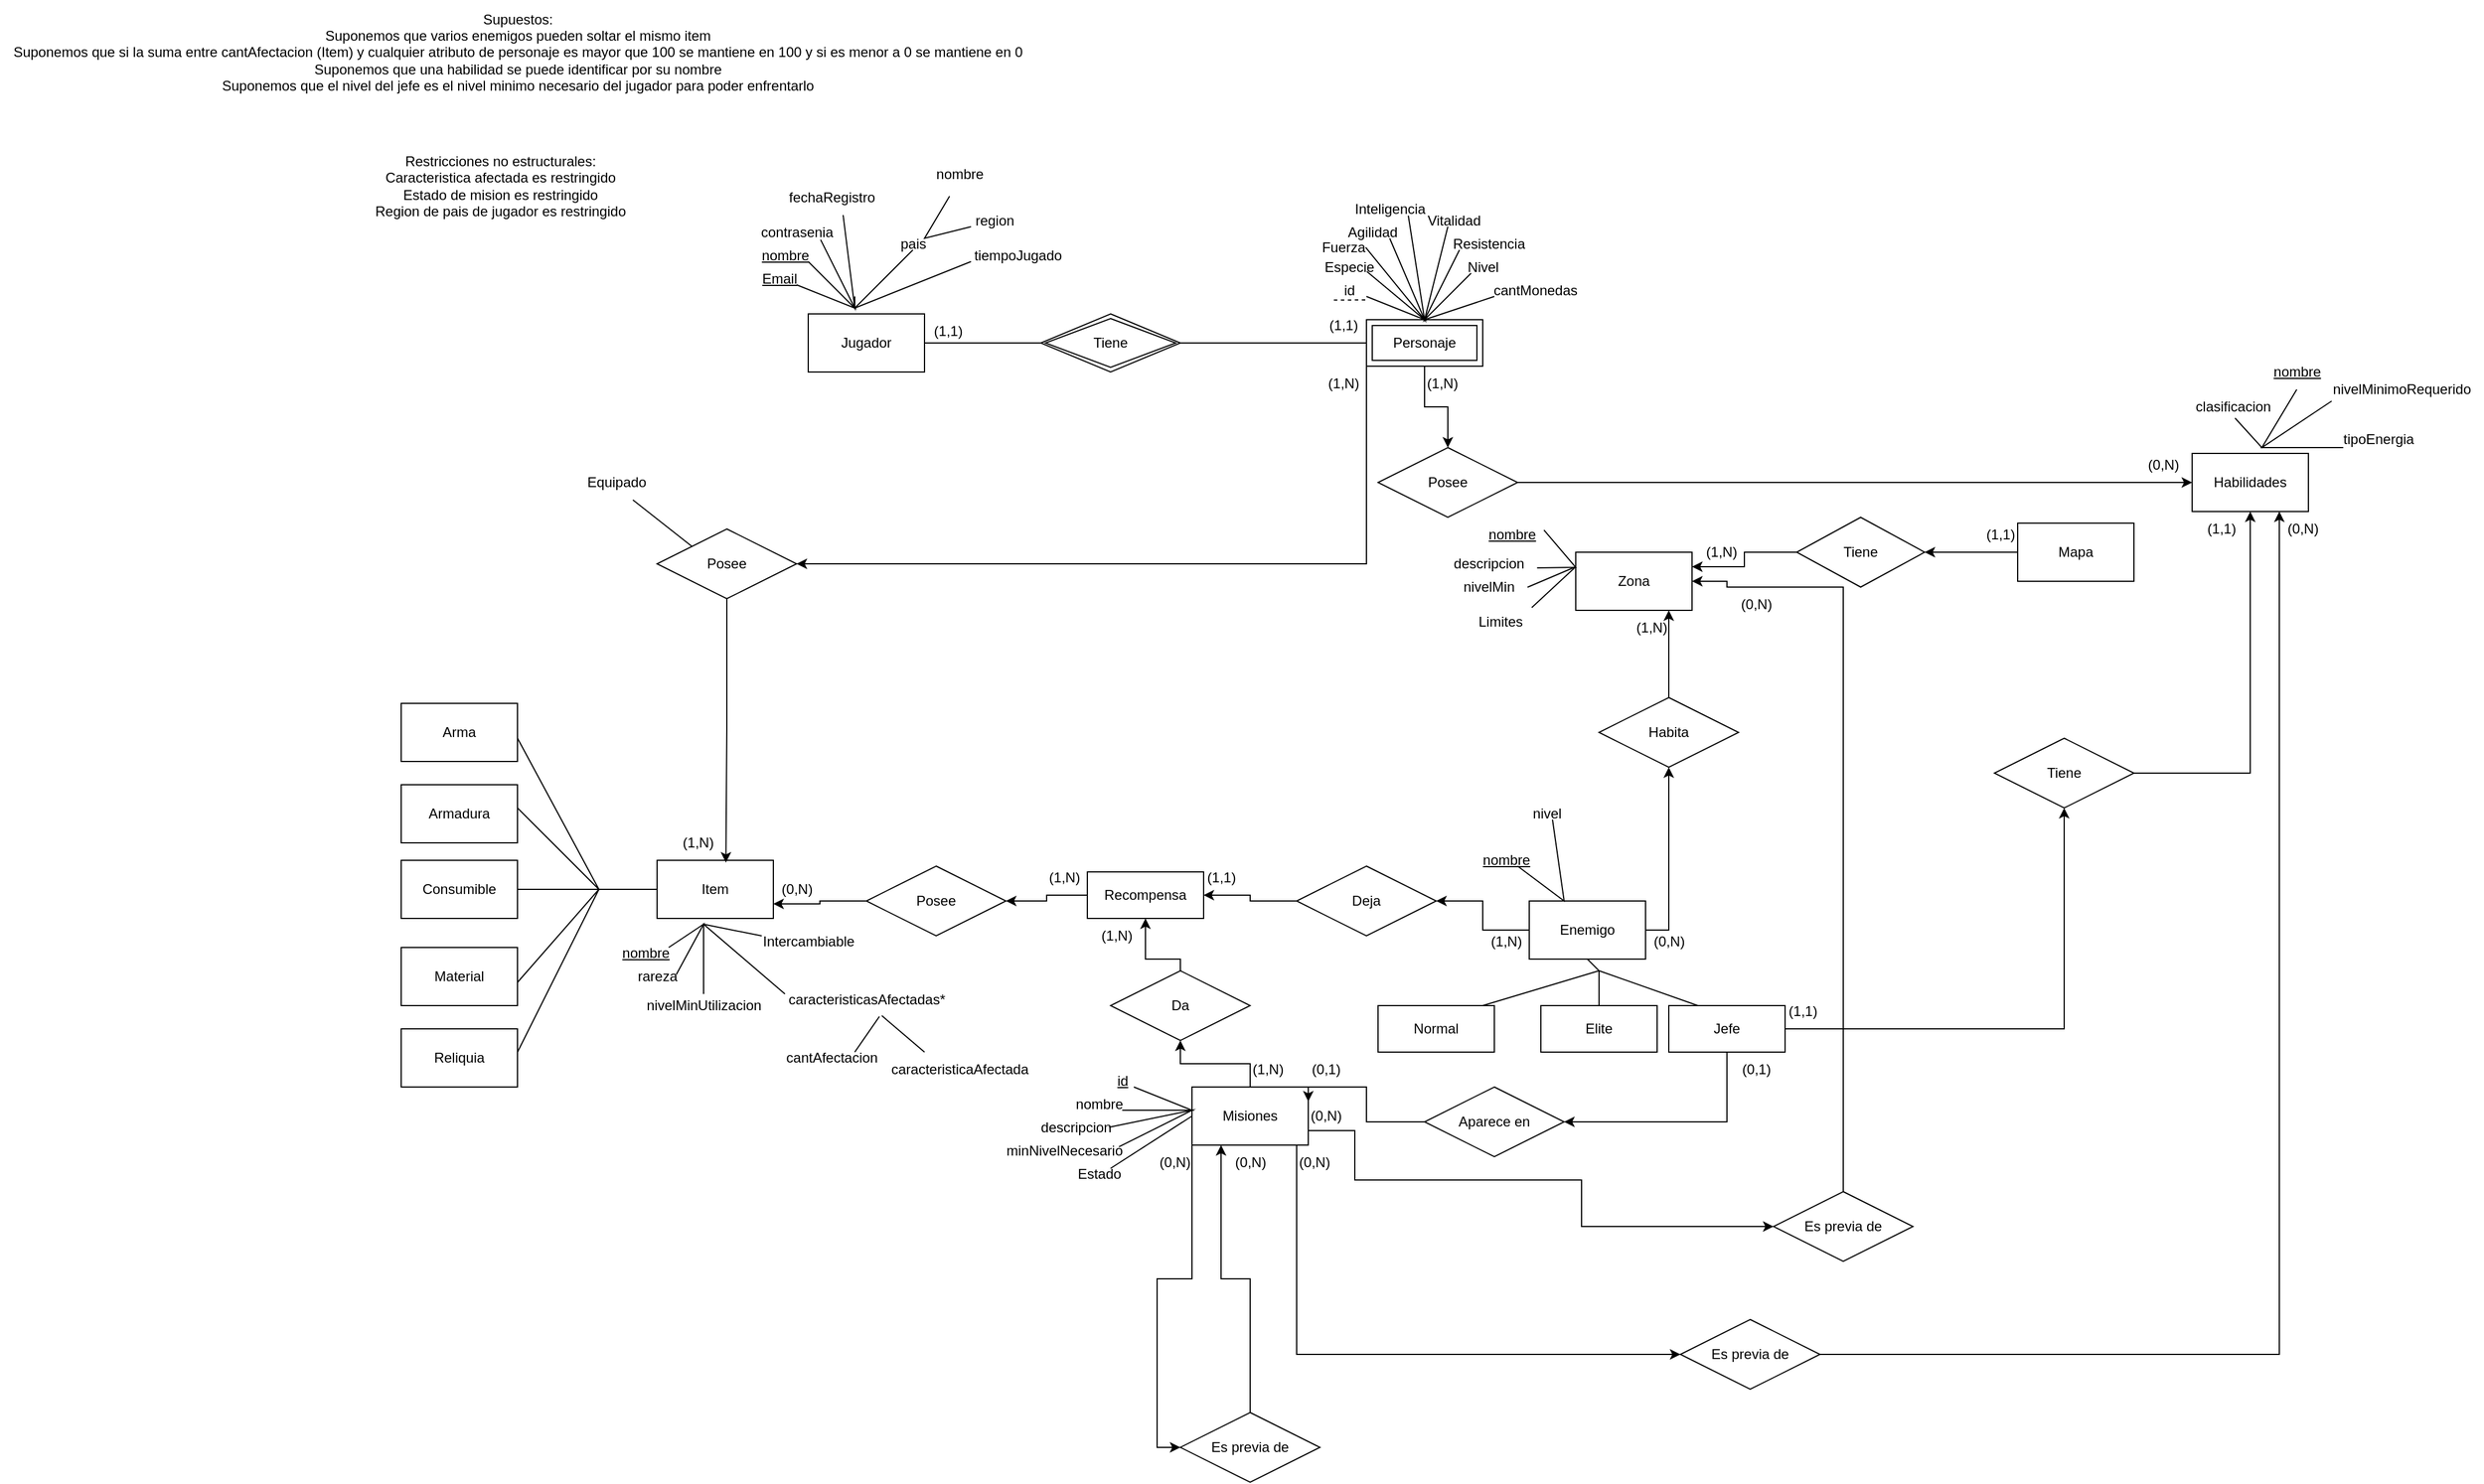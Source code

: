 <mxfile version="27.0.9">
  <diagram id="R2lEEEUBdFMjLlhIrx00" name="Page-1">
    <mxGraphModel dx="2008" dy="624" grid="1" gridSize="10" guides="1" tooltips="1" connect="1" arrows="1" fold="1" page="1" pageScale="1" pageWidth="850" pageHeight="1100" math="0" shadow="0" extFonts="Permanent Marker^https://fonts.googleapis.com/css?family=Permanent+Marker">
      <root>
        <mxCell id="0" />
        <mxCell id="1" parent="0" />
        <mxCell id="2ooHYgxjtdZlGW3W_7cF-103" value="Jugador" style="rounded=0;whiteSpace=wrap;html=1;" parent="1" vertex="1">
          <mxGeometry x="270" y="325" width="100" height="50" as="geometry" />
        </mxCell>
        <mxCell id="2ooHYgxjtdZlGW3W_7cF-105" value="Zona" style="rounded=0;whiteSpace=wrap;html=1;" parent="1" vertex="1">
          <mxGeometry x="930" y="530" width="100" height="50" as="geometry" />
        </mxCell>
        <mxCell id="Na4PMdNHJwnoTkb0wOcg-20" style="edgeStyle=orthogonalEdgeStyle;rounded=0;orthogonalLoop=1;jettySize=auto;html=1;entryX=1;entryY=0.5;entryDx=0;entryDy=0;" edge="1" parent="1" source="2ooHYgxjtdZlGW3W_7cF-106" target="IfcpjWmF7qxeFF25ZgkF-11">
          <mxGeometry relative="1" as="geometry" />
        </mxCell>
        <mxCell id="2ooHYgxjtdZlGW3W_7cF-106" value="Mapa" style="rounded=0;whiteSpace=wrap;html=1;" parent="1" vertex="1">
          <mxGeometry x="1310" y="505" width="100" height="50" as="geometry" />
        </mxCell>
        <mxCell id="2ooHYgxjtdZlGW3W_7cF-107" value="Item" style="rounded=0;whiteSpace=wrap;html=1;" parent="1" vertex="1">
          <mxGeometry x="140" y="795" width="100" height="50" as="geometry" />
        </mxCell>
        <mxCell id="Na4PMdNHJwnoTkb0wOcg-9" style="edgeStyle=orthogonalEdgeStyle;rounded=0;orthogonalLoop=1;jettySize=auto;html=1;exitX=0.5;exitY=1;exitDx=0;exitDy=0;entryX=0.5;entryY=0;entryDx=0;entryDy=0;" edge="1" parent="1" source="2ooHYgxjtdZlGW3W_7cF-110" target="2ooHYgxjtdZlGW3W_7cF-157">
          <mxGeometry relative="1" as="geometry" />
        </mxCell>
        <mxCell id="Na4PMdNHJwnoTkb0wOcg-51" style="edgeStyle=orthogonalEdgeStyle;rounded=0;orthogonalLoop=1;jettySize=auto;html=1;exitX=0;exitY=1;exitDx=0;exitDy=0;entryX=1;entryY=0.5;entryDx=0;entryDy=0;" edge="1" parent="1" source="2ooHYgxjtdZlGW3W_7cF-110" target="2ooHYgxjtdZlGW3W_7cF-162">
          <mxGeometry relative="1" as="geometry" />
        </mxCell>
        <mxCell id="2ooHYgxjtdZlGW3W_7cF-110" value="Personaje" style="shape=ext;margin=3;double=1;whiteSpace=wrap;html=1;align=center;" parent="1" vertex="1">
          <mxGeometry x="750" y="330" width="100" height="40" as="geometry" />
        </mxCell>
        <mxCell id="2ooHYgxjtdZlGW3W_7cF-111" value="Tiene" style="shape=rhombus;double=1;perimeter=rhombusPerimeter;whiteSpace=wrap;html=1;align=center;" parent="1" vertex="1">
          <mxGeometry x="470" y="325" width="120" height="50" as="geometry" />
        </mxCell>
        <mxCell id="2ooHYgxjtdZlGW3W_7cF-121" value="Habilidades" style="rounded=0;whiteSpace=wrap;html=1;" parent="1" vertex="1">
          <mxGeometry x="1460" y="445" width="100" height="50" as="geometry" />
        </mxCell>
        <mxCell id="2ooHYgxjtdZlGW3W_7cF-124" value="Restricciones no estructurales:&lt;br&gt;&lt;div&gt;Caracteristica afectada es restringido&lt;br&gt;&lt;div&gt;Estado de mision es restringido&lt;/div&gt;&lt;/div&gt;&lt;div&gt;Region de pais de jugador es restringido&lt;/div&gt;" style="text;html=1;align=center;verticalAlign=middle;resizable=0;points=[];autosize=1;strokeColor=none;fillColor=none;" parent="1" vertex="1">
          <mxGeometry x="-115" y="180" width="240" height="70" as="geometry" />
        </mxCell>
        <mxCell id="Na4PMdNHJwnoTkb0wOcg-22" style="edgeStyle=orthogonalEdgeStyle;rounded=0;orthogonalLoop=1;jettySize=auto;html=1;exitX=1;exitY=0.5;exitDx=0;exitDy=0;entryX=0.5;entryY=1;entryDx=0;entryDy=0;" edge="1" parent="1" source="2ooHYgxjtdZlGW3W_7cF-125" target="2ooHYgxjtdZlGW3W_7cF-146">
          <mxGeometry relative="1" as="geometry" />
        </mxCell>
        <mxCell id="Na4PMdNHJwnoTkb0wOcg-25" style="edgeStyle=orthogonalEdgeStyle;rounded=0;orthogonalLoop=1;jettySize=auto;html=1;exitX=0;exitY=0.5;exitDx=0;exitDy=0;entryX=1;entryY=0.5;entryDx=0;entryDy=0;" edge="1" parent="1" source="2ooHYgxjtdZlGW3W_7cF-125" target="2ooHYgxjtdZlGW3W_7cF-142">
          <mxGeometry relative="1" as="geometry" />
        </mxCell>
        <mxCell id="2ooHYgxjtdZlGW3W_7cF-125" value="Enemigo" style="rounded=0;whiteSpace=wrap;html=1;" parent="1" vertex="1">
          <mxGeometry x="890" y="830" width="100" height="50" as="geometry" />
        </mxCell>
        <mxCell id="2ooHYgxjtdZlGW3W_7cF-127" value="Supuestos:&lt;br&gt;Suponemos que varios enemigos pueden soltar el mismo item&lt;div&gt;Suponemos que si la suma entre cantAfectacion (Item) y cualquier atributo de personaje es mayor que 100 se mantiene en 100 y si es menor a 0 se mantiene en 0&lt;/div&gt;&lt;div&gt;Suponemos que una habilidad se puede identificar por su nombre&lt;/div&gt;&lt;div&gt;Suponemos que el nivel del jefe es el nivel minimo necesario del jugador para poder enfrentarlo&lt;/div&gt;" style="text;html=1;align=center;verticalAlign=middle;resizable=0;points=[];autosize=1;strokeColor=none;fillColor=none;" parent="1" vertex="1">
          <mxGeometry x="-425" y="55" width="890" height="90" as="geometry" />
        </mxCell>
        <mxCell id="2ooHYgxjtdZlGW3W_7cF-128" style="edgeStyle=orthogonalEdgeStyle;rounded=0;orthogonalLoop=1;jettySize=auto;html=1;exitX=0.5;exitY=1;exitDx=0;exitDy=0;" parent="1" source="2ooHYgxjtdZlGW3W_7cF-105" target="2ooHYgxjtdZlGW3W_7cF-105" edge="1">
          <mxGeometry relative="1" as="geometry" />
        </mxCell>
        <mxCell id="2ooHYgxjtdZlGW3W_7cF-131" value="" style="endArrow=none;html=1;rounded=0;exitX=0.5;exitY=1;exitDx=0;exitDy=0;" parent="1" source="2ooHYgxjtdZlGW3W_7cF-125" edge="1">
          <mxGeometry relative="1" as="geometry">
            <mxPoint x="880" y="870" as="sourcePoint" />
            <mxPoint x="950" y="890" as="targetPoint" />
          </mxGeometry>
        </mxCell>
        <mxCell id="2ooHYgxjtdZlGW3W_7cF-132" value="" style="endArrow=none;html=1;rounded=0;" parent="1" edge="1">
          <mxGeometry relative="1" as="geometry">
            <mxPoint x="950" y="890" as="sourcePoint" />
            <mxPoint x="850" y="920" as="targetPoint" />
          </mxGeometry>
        </mxCell>
        <mxCell id="2ooHYgxjtdZlGW3W_7cF-133" value="" style="endArrow=none;html=1;rounded=0;" parent="1" edge="1">
          <mxGeometry relative="1" as="geometry">
            <mxPoint x="950" y="890" as="sourcePoint" />
            <mxPoint x="950" y="920" as="targetPoint" />
          </mxGeometry>
        </mxCell>
        <mxCell id="2ooHYgxjtdZlGW3W_7cF-134" value="" style="endArrow=none;html=1;rounded=0;entryX=0.25;entryY=0;entryDx=0;entryDy=0;" parent="1" target="2ooHYgxjtdZlGW3W_7cF-137" edge="1">
          <mxGeometry relative="1" as="geometry">
            <mxPoint x="950" y="890" as="sourcePoint" />
            <mxPoint x="1030" y="920" as="targetPoint" />
          </mxGeometry>
        </mxCell>
        <mxCell id="2ooHYgxjtdZlGW3W_7cF-135" value="Normal" style="whiteSpace=wrap;html=1;align=center;" parent="1" vertex="1">
          <mxGeometry x="760" y="920" width="100" height="40" as="geometry" />
        </mxCell>
        <mxCell id="2ooHYgxjtdZlGW3W_7cF-136" value="Elite" style="whiteSpace=wrap;html=1;align=center;" parent="1" vertex="1">
          <mxGeometry x="900" y="920" width="100" height="40" as="geometry" />
        </mxCell>
        <mxCell id="Na4PMdNHJwnoTkb0wOcg-14" style="edgeStyle=orthogonalEdgeStyle;rounded=0;orthogonalLoop=1;jettySize=auto;html=1;exitX=1;exitY=0.5;exitDx=0;exitDy=0;entryX=0.5;entryY=1;entryDx=0;entryDy=0;" edge="1" parent="1" source="2ooHYgxjtdZlGW3W_7cF-137" target="2ooHYgxjtdZlGW3W_7cF-158">
          <mxGeometry relative="1" as="geometry" />
        </mxCell>
        <mxCell id="Na4PMdNHJwnoTkb0wOcg-24" style="edgeStyle=orthogonalEdgeStyle;rounded=0;orthogonalLoop=1;jettySize=auto;html=1;exitX=0.5;exitY=1;exitDx=0;exitDy=0;entryX=1;entryY=0.5;entryDx=0;entryDy=0;" edge="1" parent="1" source="2ooHYgxjtdZlGW3W_7cF-137" target="2ooHYgxjtdZlGW3W_7cF-144">
          <mxGeometry relative="1" as="geometry" />
        </mxCell>
        <mxCell id="2ooHYgxjtdZlGW3W_7cF-137" value="Jefe" style="whiteSpace=wrap;html=1;align=center;" parent="1" vertex="1">
          <mxGeometry x="1010" y="920" width="100" height="40" as="geometry" />
        </mxCell>
        <mxCell id="Na4PMdNHJwnoTkb0wOcg-15" style="edgeStyle=orthogonalEdgeStyle;rounded=0;orthogonalLoop=1;jettySize=auto;html=1;exitX=0;exitY=1;exitDx=0;exitDy=0;entryX=0;entryY=0.5;entryDx=0;entryDy=0;" edge="1" parent="1" source="2ooHYgxjtdZlGW3W_7cF-138" target="gqpNheRDxJeJe2JomvPm-1">
          <mxGeometry relative="1" as="geometry" />
        </mxCell>
        <mxCell id="Na4PMdNHJwnoTkb0wOcg-18" style="edgeStyle=orthogonalEdgeStyle;rounded=0;orthogonalLoop=1;jettySize=auto;html=1;exitX=1;exitY=0.75;exitDx=0;exitDy=0;entryX=0;entryY=0.5;entryDx=0;entryDy=0;" edge="1" parent="1" source="2ooHYgxjtdZlGW3W_7cF-138" target="IfcpjWmF7qxeFF25ZgkF-8">
          <mxGeometry relative="1" as="geometry">
            <Array as="points">
              <mxPoint x="740" y="1028" />
              <mxPoint x="740" y="1070" />
              <mxPoint x="935" y="1070" />
              <mxPoint x="935" y="1110" />
            </Array>
          </mxGeometry>
        </mxCell>
        <mxCell id="Na4PMdNHJwnoTkb0wOcg-26" style="edgeStyle=orthogonalEdgeStyle;rounded=0;orthogonalLoop=1;jettySize=auto;html=1;exitX=0.5;exitY=0;exitDx=0;exitDy=0;entryX=0.5;entryY=1;entryDx=0;entryDy=0;" edge="1" parent="1" source="2ooHYgxjtdZlGW3W_7cF-138" target="2ooHYgxjtdZlGW3W_7cF-154">
          <mxGeometry relative="1" as="geometry" />
        </mxCell>
        <mxCell id="Na4PMdNHJwnoTkb0wOcg-37" style="edgeStyle=orthogonalEdgeStyle;rounded=0;orthogonalLoop=1;jettySize=auto;html=1;exitX=0.75;exitY=1;exitDx=0;exitDy=0;entryX=0;entryY=0.5;entryDx=0;entryDy=0;" edge="1" parent="1" source="2ooHYgxjtdZlGW3W_7cF-138" target="Na4PMdNHJwnoTkb0wOcg-36">
          <mxGeometry relative="1" as="geometry">
            <Array as="points">
              <mxPoint x="690" y="1040" />
              <mxPoint x="690" y="1220" />
            </Array>
          </mxGeometry>
        </mxCell>
        <mxCell id="2ooHYgxjtdZlGW3W_7cF-138" value="Misiones" style="rounded=0;whiteSpace=wrap;html=1;" parent="1" vertex="1">
          <mxGeometry x="600" y="990" width="100" height="50" as="geometry" />
        </mxCell>
        <mxCell id="Na4PMdNHJwnoTkb0wOcg-28" style="edgeStyle=orthogonalEdgeStyle;rounded=0;orthogonalLoop=1;jettySize=auto;html=1;exitX=0;exitY=0.5;exitDx=0;exitDy=0;entryX=1;entryY=0.5;entryDx=0;entryDy=0;" edge="1" parent="1" source="2ooHYgxjtdZlGW3W_7cF-142" target="2ooHYgxjtdZlGW3W_7cF-148">
          <mxGeometry relative="1" as="geometry" />
        </mxCell>
        <mxCell id="2ooHYgxjtdZlGW3W_7cF-142" value="Deja" style="shape=rhombus;perimeter=rhombusPerimeter;whiteSpace=wrap;html=1;align=center;" parent="1" vertex="1">
          <mxGeometry x="690" y="800" width="120" height="60" as="geometry" />
        </mxCell>
        <mxCell id="Na4PMdNHJwnoTkb0wOcg-17" style="edgeStyle=orthogonalEdgeStyle;rounded=0;orthogonalLoop=1;jettySize=auto;html=1;entryX=1;entryY=0.25;entryDx=0;entryDy=0;" edge="1" parent="1" source="2ooHYgxjtdZlGW3W_7cF-144" target="2ooHYgxjtdZlGW3W_7cF-138">
          <mxGeometry relative="1" as="geometry">
            <Array as="points">
              <mxPoint x="750" y="1020" />
              <mxPoint x="750" y="990" />
              <mxPoint x="700" y="990" />
            </Array>
          </mxGeometry>
        </mxCell>
        <mxCell id="2ooHYgxjtdZlGW3W_7cF-144" value="Aparece en" style="shape=rhombus;perimeter=rhombusPerimeter;whiteSpace=wrap;html=1;align=center;" parent="1" vertex="1">
          <mxGeometry x="800" y="990" width="120" height="60" as="geometry" />
        </mxCell>
        <mxCell id="Na4PMdNHJwnoTkb0wOcg-23" style="edgeStyle=orthogonalEdgeStyle;rounded=0;orthogonalLoop=1;jettySize=auto;html=1;exitX=0.5;exitY=0;exitDx=0;exitDy=0;" edge="1" parent="1" source="2ooHYgxjtdZlGW3W_7cF-146">
          <mxGeometry relative="1" as="geometry">
            <mxPoint x="1010" y="580" as="targetPoint" />
          </mxGeometry>
        </mxCell>
        <mxCell id="2ooHYgxjtdZlGW3W_7cF-146" value="Habita" style="shape=rhombus;perimeter=rhombusPerimeter;whiteSpace=wrap;html=1;align=center;" parent="1" vertex="1">
          <mxGeometry x="950" y="655" width="120" height="60" as="geometry" />
        </mxCell>
        <mxCell id="Na4PMdNHJwnoTkb0wOcg-29" style="edgeStyle=orthogonalEdgeStyle;rounded=0;orthogonalLoop=1;jettySize=auto;html=1;exitX=0;exitY=0.5;exitDx=0;exitDy=0;entryX=1;entryY=0.5;entryDx=0;entryDy=0;" edge="1" parent="1" source="2ooHYgxjtdZlGW3W_7cF-148" target="2ooHYgxjtdZlGW3W_7cF-152">
          <mxGeometry relative="1" as="geometry" />
        </mxCell>
        <mxCell id="2ooHYgxjtdZlGW3W_7cF-148" value="Recompensa" style="whiteSpace=wrap;html=1;align=center;" parent="1" vertex="1">
          <mxGeometry x="510" y="805" width="100" height="40" as="geometry" />
        </mxCell>
        <mxCell id="Na4PMdNHJwnoTkb0wOcg-30" style="edgeStyle=orthogonalEdgeStyle;rounded=0;orthogonalLoop=1;jettySize=auto;html=1;exitX=0;exitY=0.5;exitDx=0;exitDy=0;entryX=1;entryY=0.75;entryDx=0;entryDy=0;" edge="1" parent="1" source="2ooHYgxjtdZlGW3W_7cF-152" target="2ooHYgxjtdZlGW3W_7cF-107">
          <mxGeometry relative="1" as="geometry" />
        </mxCell>
        <mxCell id="2ooHYgxjtdZlGW3W_7cF-152" value="Posee" style="shape=rhombus;perimeter=rhombusPerimeter;whiteSpace=wrap;html=1;align=center;" parent="1" vertex="1">
          <mxGeometry x="320" y="800" width="120" height="60" as="geometry" />
        </mxCell>
        <mxCell id="Na4PMdNHJwnoTkb0wOcg-27" style="edgeStyle=orthogonalEdgeStyle;rounded=0;orthogonalLoop=1;jettySize=auto;html=1;exitX=0.5;exitY=0;exitDx=0;exitDy=0;entryX=0.5;entryY=1;entryDx=0;entryDy=0;" edge="1" parent="1" source="2ooHYgxjtdZlGW3W_7cF-154" target="2ooHYgxjtdZlGW3W_7cF-148">
          <mxGeometry relative="1" as="geometry">
            <Array as="points">
              <mxPoint x="590" y="880" />
              <mxPoint x="560" y="880" />
            </Array>
          </mxGeometry>
        </mxCell>
        <mxCell id="2ooHYgxjtdZlGW3W_7cF-154" value="Da" style="shape=rhombus;perimeter=rhombusPerimeter;whiteSpace=wrap;html=1;align=center;" parent="1" vertex="1">
          <mxGeometry x="530" y="890" width="120" height="60" as="geometry" />
        </mxCell>
        <mxCell id="Na4PMdNHJwnoTkb0wOcg-11" style="edgeStyle=orthogonalEdgeStyle;rounded=0;orthogonalLoop=1;jettySize=auto;html=1;exitX=1;exitY=0.5;exitDx=0;exitDy=0;entryX=0;entryY=0.5;entryDx=0;entryDy=0;" edge="1" parent="1" source="2ooHYgxjtdZlGW3W_7cF-157" target="2ooHYgxjtdZlGW3W_7cF-121">
          <mxGeometry relative="1" as="geometry" />
        </mxCell>
        <mxCell id="2ooHYgxjtdZlGW3W_7cF-157" value="Posee" style="shape=rhombus;perimeter=rhombusPerimeter;whiteSpace=wrap;html=1;align=center;" parent="1" vertex="1">
          <mxGeometry x="760" y="440" width="120" height="60" as="geometry" />
        </mxCell>
        <mxCell id="Na4PMdNHJwnoTkb0wOcg-13" style="edgeStyle=orthogonalEdgeStyle;rounded=0;orthogonalLoop=1;jettySize=auto;html=1;exitX=1;exitY=0.5;exitDx=0;exitDy=0;entryX=0.5;entryY=1;entryDx=0;entryDy=0;" edge="1" parent="1" source="2ooHYgxjtdZlGW3W_7cF-158" target="2ooHYgxjtdZlGW3W_7cF-121">
          <mxGeometry relative="1" as="geometry" />
        </mxCell>
        <mxCell id="2ooHYgxjtdZlGW3W_7cF-158" value="Tiene" style="shape=rhombus;perimeter=rhombusPerimeter;whiteSpace=wrap;html=1;align=center;" parent="1" vertex="1">
          <mxGeometry x="1290" y="690" width="120" height="60" as="geometry" />
        </mxCell>
        <mxCell id="2ooHYgxjtdZlGW3W_7cF-162" value="Posee" style="shape=rhombus;perimeter=rhombusPerimeter;whiteSpace=wrap;html=1;align=center;" parent="1" vertex="1">
          <mxGeometry x="140" y="510" width="120" height="60" as="geometry" />
        </mxCell>
        <mxCell id="2ooHYgxjtdZlGW3W_7cF-165" value="" style="endArrow=none;html=1;rounded=0;entryX=0;entryY=0.5;entryDx=0;entryDy=0;" parent="1" target="2ooHYgxjtdZlGW3W_7cF-107" edge="1">
          <mxGeometry relative="1" as="geometry">
            <mxPoint x="20" y="820" as="sourcePoint" />
            <mxPoint x="230" y="830" as="targetPoint" />
          </mxGeometry>
        </mxCell>
        <mxCell id="2ooHYgxjtdZlGW3W_7cF-166" value="" style="endArrow=none;html=1;rounded=0;" parent="1" edge="1">
          <mxGeometry relative="1" as="geometry">
            <mxPoint x="20" y="900" as="sourcePoint" />
            <mxPoint x="90" y="820" as="targetPoint" />
          </mxGeometry>
        </mxCell>
        <mxCell id="2ooHYgxjtdZlGW3W_7cF-167" value="" style="endArrow=none;html=1;rounded=0;" parent="1" edge="1">
          <mxGeometry relative="1" as="geometry">
            <mxPoint x="20" y="750" as="sourcePoint" />
            <mxPoint x="90" y="820" as="targetPoint" />
          </mxGeometry>
        </mxCell>
        <mxCell id="2ooHYgxjtdZlGW3W_7cF-168" value="" style="endArrow=none;html=1;rounded=0;" parent="1" edge="1">
          <mxGeometry relative="1" as="geometry">
            <mxPoint x="20" y="960" as="sourcePoint" />
            <mxPoint x="90" y="820" as="targetPoint" />
          </mxGeometry>
        </mxCell>
        <mxCell id="2ooHYgxjtdZlGW3W_7cF-169" value="" style="endArrow=none;html=1;rounded=0;" parent="1" edge="1">
          <mxGeometry relative="1" as="geometry">
            <mxPoint x="20" y="690" as="sourcePoint" />
            <mxPoint x="90" y="820" as="targetPoint" />
          </mxGeometry>
        </mxCell>
        <mxCell id="2ooHYgxjtdZlGW3W_7cF-170" value="Arma" style="rounded=0;whiteSpace=wrap;html=1;" parent="1" vertex="1">
          <mxGeometry x="-80" y="660" width="100" height="50" as="geometry" />
        </mxCell>
        <mxCell id="2ooHYgxjtdZlGW3W_7cF-171" value="Armadura" style="rounded=0;whiteSpace=wrap;html=1;" parent="1" vertex="1">
          <mxGeometry x="-80" y="730" width="100" height="50" as="geometry" />
        </mxCell>
        <mxCell id="2ooHYgxjtdZlGW3W_7cF-172" value="Consumible" style="rounded=0;whiteSpace=wrap;html=1;" parent="1" vertex="1">
          <mxGeometry x="-80" y="795" width="100" height="50" as="geometry" />
        </mxCell>
        <mxCell id="2ooHYgxjtdZlGW3W_7cF-173" value="Material" style="rounded=0;whiteSpace=wrap;html=1;" parent="1" vertex="1">
          <mxGeometry x="-80" y="870" width="100" height="50" as="geometry" />
        </mxCell>
        <mxCell id="2ooHYgxjtdZlGW3W_7cF-174" value="Reliquia" style="rounded=0;whiteSpace=wrap;html=1;" parent="1" vertex="1">
          <mxGeometry x="-80" y="940" width="100" height="50" as="geometry" />
        </mxCell>
        <mxCell id="t3aydmMXnxbB5Xs3FQ0S-1" value="" style="endArrow=none;html=1;rounded=0;entryX=1;entryY=0;entryDx=0;entryDy=0;entryPerimeter=0;" parent="1" target="t3aydmMXnxbB5Xs3FQ0S-2" edge="1">
          <mxGeometry width="50" height="50" relative="1" as="geometry">
            <mxPoint x="260" y="300" as="sourcePoint" />
            <mxPoint x="320" y="260" as="targetPoint" />
            <Array as="points">
              <mxPoint x="310" y="320" />
            </Array>
          </mxGeometry>
        </mxCell>
        <mxCell id="t3aydmMXnxbB5Xs3FQ0S-2" value="&lt;u&gt;Email&lt;/u&gt;" style="text;html=1;align=center;verticalAlign=middle;resizable=0;points=[];autosize=1;strokeColor=none;fillColor=none;" parent="1" vertex="1">
          <mxGeometry x="220" y="280" width="50" height="30" as="geometry" />
        </mxCell>
        <mxCell id="t3aydmMXnxbB5Xs3FQ0S-3" value="&lt;u&gt;nombre&lt;/u&gt;" style="text;html=1;align=center;verticalAlign=middle;resizable=0;points=[];autosize=1;strokeColor=none;fillColor=none;" parent="1" vertex="1">
          <mxGeometry x="220" y="260" width="60" height="30" as="geometry" />
        </mxCell>
        <mxCell id="t3aydmMXnxbB5Xs3FQ0S-4" value="contrasenia" style="text;html=1;align=center;verticalAlign=middle;resizable=0;points=[];autosize=1;strokeColor=none;fillColor=none;" parent="1" vertex="1">
          <mxGeometry x="215" y="240" width="90" height="30" as="geometry" />
        </mxCell>
        <mxCell id="t3aydmMXnxbB5Xs3FQ0S-5" value="" style="endArrow=none;html=1;rounded=0;entryX=1.011;entryY=0.039;entryDx=0;entryDy=0;entryPerimeter=0;" parent="1" target="t3aydmMXnxbB5Xs3FQ0S-3" edge="1">
          <mxGeometry width="50" height="50" relative="1" as="geometry">
            <mxPoint x="300" y="240" as="sourcePoint" />
            <mxPoint x="510" y="340" as="targetPoint" />
            <Array as="points">
              <mxPoint x="310" y="320" />
            </Array>
          </mxGeometry>
        </mxCell>
        <mxCell id="t3aydmMXnxbB5Xs3FQ0S-6" value="fechaRegistro" style="text;html=1;align=center;verticalAlign=middle;resizable=0;points=[];autosize=1;strokeColor=none;fillColor=none;" parent="1" vertex="1">
          <mxGeometry x="240" y="210" width="100" height="30" as="geometry" />
        </mxCell>
        <mxCell id="t3aydmMXnxbB5Xs3FQ0S-9" value="" style="endArrow=none;html=1;rounded=0;entryX=1.011;entryY=-0.05;entryDx=0;entryDy=0;entryPerimeter=0;" parent="1" target="t3aydmMXnxbB5Xs3FQ0S-10" edge="1">
          <mxGeometry width="50" height="50" relative="1" as="geometry">
            <mxPoint x="750" y="310" as="sourcePoint" />
            <mxPoint x="820" y="300" as="targetPoint" />
            <Array as="points">
              <mxPoint x="800" y="330" />
            </Array>
          </mxGeometry>
        </mxCell>
        <mxCell id="t3aydmMXnxbB5Xs3FQ0S-10" value="id" style="text;html=1;align=center;verticalAlign=middle;resizable=0;points=[];autosize=1;strokeColor=none;fillColor=none;" parent="1" vertex="1">
          <mxGeometry x="720" y="290" width="30" height="30" as="geometry" />
        </mxCell>
        <mxCell id="t3aydmMXnxbB5Xs3FQ0S-11" value="Especie" style="text;html=1;align=center;verticalAlign=middle;resizable=0;points=[];autosize=1;strokeColor=none;fillColor=none;" parent="1" vertex="1">
          <mxGeometry x="700" y="270" width="70" height="30" as="geometry" />
        </mxCell>
        <mxCell id="t3aydmMXnxbB5Xs3FQ0S-12" value="" style="endArrow=none;html=1;rounded=0;exitX=0.705;exitY=-0.072;exitDx=0;exitDy=0;exitPerimeter=0;" parent="1" source="t3aydmMXnxbB5Xs3FQ0S-11" edge="1">
          <mxGeometry width="50" height="50" relative="1" as="geometry">
            <mxPoint x="760" y="260" as="sourcePoint" />
            <mxPoint x="770" y="260" as="targetPoint" />
            <Array as="points">
              <mxPoint x="800" y="330" />
            </Array>
          </mxGeometry>
        </mxCell>
        <mxCell id="t3aydmMXnxbB5Xs3FQ0S-13" value="Fuerza&lt;div&gt;&lt;br&gt;&lt;/div&gt;" style="text;html=1;align=center;verticalAlign=middle;resizable=0;points=[];autosize=1;strokeColor=none;fillColor=none;" parent="1" vertex="1">
          <mxGeometry x="700" y="255" width="60" height="40" as="geometry" />
        </mxCell>
        <mxCell id="t3aydmMXnxbB5Xs3FQ0S-14" value="Agilidad" style="text;html=1;align=center;verticalAlign=middle;resizable=0;points=[];autosize=1;strokeColor=none;fillColor=none;" parent="1" vertex="1">
          <mxGeometry x="720" y="240" width="70" height="30" as="geometry" />
        </mxCell>
        <mxCell id="t3aydmMXnxbB5Xs3FQ0S-15" value="" style="endArrow=none;html=1;rounded=0;entryX=0.943;entryY=0.017;entryDx=0;entryDy=0;entryPerimeter=0;" parent="1" target="t3aydmMXnxbB5Xs3FQ0S-14" edge="1">
          <mxGeometry width="50" height="50" relative="1" as="geometry">
            <mxPoint x="820" y="250" as="sourcePoint" />
            <mxPoint x="910" y="380" as="targetPoint" />
            <Array as="points">
              <mxPoint x="800" y="330" />
            </Array>
          </mxGeometry>
        </mxCell>
        <mxCell id="t3aydmMXnxbB5Xs3FQ0S-16" value="Inteligencia" style="text;html=1;align=center;verticalAlign=middle;resizable=0;points=[];autosize=1;strokeColor=none;fillColor=none;" parent="1" vertex="1">
          <mxGeometry x="730" y="220" width="80" height="30" as="geometry" />
        </mxCell>
        <mxCell id="t3aydmMXnxbB5Xs3FQ0S-17" value="Vitalidad" style="text;html=1;align=center;verticalAlign=middle;resizable=0;points=[];autosize=1;strokeColor=none;fillColor=none;" parent="1" vertex="1">
          <mxGeometry x="790" y="230" width="70" height="30" as="geometry" />
        </mxCell>
        <mxCell id="t3aydmMXnxbB5Xs3FQ0S-18" value="Resistencia" style="text;html=1;align=center;verticalAlign=middle;resizable=0;points=[];autosize=1;strokeColor=none;fillColor=none;" parent="1" vertex="1">
          <mxGeometry x="810" y="250" width="90" height="30" as="geometry" />
        </mxCell>
        <mxCell id="t3aydmMXnxbB5Xs3FQ0S-19" value="" style="endArrow=none;html=1;rounded=0;" parent="1" edge="1">
          <mxGeometry width="50" height="50" relative="1" as="geometry">
            <mxPoint x="840" y="290" as="sourcePoint" />
            <mxPoint x="830" y="270" as="targetPoint" />
            <Array as="points">
              <mxPoint x="800" y="330" />
            </Array>
          </mxGeometry>
        </mxCell>
        <mxCell id="t3aydmMXnxbB5Xs3FQ0S-20" value="Nivel" style="text;html=1;align=center;verticalAlign=middle;resizable=0;points=[];autosize=1;strokeColor=none;fillColor=none;" parent="1" vertex="1">
          <mxGeometry x="825" y="270" width="50" height="30" as="geometry" />
        </mxCell>
        <mxCell id="t3aydmMXnxbB5Xs3FQ0S-22" value="tiempoJugado" style="text;html=1;align=center;verticalAlign=middle;resizable=0;points=[];autosize=1;strokeColor=none;fillColor=none;" parent="1" vertex="1">
          <mxGeometry x="400" y="260" width="100" height="30" as="geometry" />
        </mxCell>
        <mxCell id="t3aydmMXnxbB5Xs3FQ0S-25" value="clasificacion" style="text;html=1;align=center;verticalAlign=middle;resizable=0;points=[];autosize=1;strokeColor=none;fillColor=none;" parent="1" vertex="1">
          <mxGeometry x="1450" y="390" width="90" height="30" as="geometry" />
        </mxCell>
        <mxCell id="t3aydmMXnxbB5Xs3FQ0S-26" value="" style="endArrow=none;html=1;rounded=0;exitX=0.923;exitY=0.154;exitDx=0;exitDy=0;exitPerimeter=0;" parent="1" edge="1">
          <mxGeometry width="50" height="50" relative="1" as="geometry">
            <mxPoint x="1496.92" y="414.62" as="sourcePoint" />
            <mxPoint x="1550" y="390" as="targetPoint" />
            <Array as="points">
              <mxPoint x="1520" y="440" />
            </Array>
          </mxGeometry>
        </mxCell>
        <mxCell id="t3aydmMXnxbB5Xs3FQ0S-27" value="&lt;u&gt;nombre&lt;/u&gt;" style="text;html=1;align=center;verticalAlign=middle;resizable=0;points=[];autosize=1;strokeColor=none;fillColor=none;" parent="1" vertex="1">
          <mxGeometry x="1520" y="360" width="60" height="30" as="geometry" />
        </mxCell>
        <mxCell id="t3aydmMXnxbB5Xs3FQ0S-28" value="" style="endArrow=none;html=1;rounded=0;" parent="1" edge="1">
          <mxGeometry width="50" height="50" relative="1" as="geometry">
            <mxPoint x="1590" y="440" as="sourcePoint" />
            <mxPoint x="1580" y="400" as="targetPoint" />
            <Array as="points">
              <mxPoint x="1520" y="440" />
            </Array>
          </mxGeometry>
        </mxCell>
        <mxCell id="t3aydmMXnxbB5Xs3FQ0S-29" value="nivelMinimoRequerido" style="text;html=1;align=center;verticalAlign=middle;resizable=0;points=[];autosize=1;strokeColor=none;fillColor=none;" parent="1" vertex="1">
          <mxGeometry x="1570" y="375" width="140" height="30" as="geometry" />
        </mxCell>
        <mxCell id="t3aydmMXnxbB5Xs3FQ0S-30" value="tipoEnergia" style="text;html=1;align=center;verticalAlign=middle;resizable=0;points=[];autosize=1;strokeColor=none;fillColor=none;" parent="1" vertex="1">
          <mxGeometry x="1580" y="418" width="80" height="30" as="geometry" />
        </mxCell>
        <mxCell id="t3aydmMXnxbB5Xs3FQ0S-31" value="" style="endArrow=none;html=1;rounded=0;" parent="1" edge="1">
          <mxGeometry width="50" height="50" relative="1" as="geometry">
            <mxPoint x="880" y="800" as="sourcePoint" />
            <mxPoint x="910" y="760" as="targetPoint" />
            <Array as="points">
              <mxPoint x="920" y="830" />
            </Array>
          </mxGeometry>
        </mxCell>
        <mxCell id="t3aydmMXnxbB5Xs3FQ0S-32" value="&lt;u&gt;nombre&lt;/u&gt;" style="text;html=1;align=center;verticalAlign=middle;resizable=0;points=[];autosize=1;strokeColor=none;fillColor=none;" parent="1" vertex="1">
          <mxGeometry x="840" y="780" width="60" height="30" as="geometry" />
        </mxCell>
        <mxCell id="t3aydmMXnxbB5Xs3FQ0S-33" value="nivel" style="text;html=1;align=center;verticalAlign=middle;resizable=0;points=[];autosize=1;strokeColor=none;fillColor=none;" parent="1" vertex="1">
          <mxGeometry x="880" y="740" width="50" height="30" as="geometry" />
        </mxCell>
        <mxCell id="t3aydmMXnxbB5Xs3FQ0S-34" value="&lt;u&gt;id&lt;/u&gt;" style="text;html=1;align=center;verticalAlign=middle;resizable=0;points=[];autosize=1;strokeColor=none;fillColor=none;" parent="1" vertex="1">
          <mxGeometry x="525" y="970" width="30" height="30" as="geometry" />
        </mxCell>
        <mxCell id="t3aydmMXnxbB5Xs3FQ0S-35" value="" style="endArrow=none;html=1;rounded=0;" parent="1" edge="1">
          <mxGeometry width="50" height="50" relative="1" as="geometry">
            <mxPoint x="540" y="1010" as="sourcePoint" />
            <mxPoint x="550" y="990" as="targetPoint" />
            <Array as="points">
              <mxPoint x="600" y="1010" />
            </Array>
          </mxGeometry>
        </mxCell>
        <mxCell id="t3aydmMXnxbB5Xs3FQ0S-36" value="nombre" style="text;html=1;align=center;verticalAlign=middle;resizable=0;points=[];autosize=1;strokeColor=none;fillColor=none;" parent="1" vertex="1">
          <mxGeometry x="490" y="990" width="60" height="30" as="geometry" />
        </mxCell>
        <mxCell id="t3aydmMXnxbB5Xs3FQ0S-37" value="descripcion" style="text;html=1;align=center;verticalAlign=middle;resizable=0;points=[];autosize=1;strokeColor=none;fillColor=none;" parent="1" vertex="1">
          <mxGeometry x="460" y="1010" width="80" height="30" as="geometry" />
        </mxCell>
        <mxCell id="t3aydmMXnxbB5Xs3FQ0S-38" value="minNivelNecesario" style="text;html=1;align=center;verticalAlign=middle;resizable=0;points=[];autosize=1;strokeColor=none;fillColor=none;" parent="1" vertex="1">
          <mxGeometry x="430" y="1030" width="120" height="30" as="geometry" />
        </mxCell>
        <mxCell id="t3aydmMXnxbB5Xs3FQ0S-39" value="" style="endArrow=none;html=1;rounded=0;exitX=0.646;exitY=1.154;exitDx=0;exitDy=0;exitPerimeter=0;entryX=0.965;entryY=1.049;entryDx=0;entryDy=0;entryPerimeter=0;" parent="1" source="t3aydmMXnxbB5Xs3FQ0S-36" target="t3aydmMXnxbB5Xs3FQ0S-37" edge="1">
          <mxGeometry width="50" height="50" relative="1" as="geometry">
            <mxPoint x="680" y="1070" as="sourcePoint" />
            <mxPoint x="730" y="1020" as="targetPoint" />
            <Array as="points">
              <mxPoint x="600" y="1010" />
            </Array>
          </mxGeometry>
        </mxCell>
        <mxCell id="t3aydmMXnxbB5Xs3FQ0S-41" value="Estado" style="text;html=1;align=center;verticalAlign=middle;resizable=0;points=[];autosize=1;strokeColor=none;fillColor=none;" parent="1" vertex="1">
          <mxGeometry x="490" y="1050" width="60" height="30" as="geometry" />
        </mxCell>
        <mxCell id="t3aydmMXnxbB5Xs3FQ0S-42" value="" style="endArrow=none;html=1;rounded=0;entryX=0;entryY=0.5;entryDx=0;entryDy=0;" parent="1" target="2ooHYgxjtdZlGW3W_7cF-138" edge="1">
          <mxGeometry width="50" height="50" relative="1" as="geometry">
            <mxPoint x="530" y="1060" as="sourcePoint" />
            <mxPoint x="580" y="1010" as="targetPoint" />
          </mxGeometry>
        </mxCell>
        <mxCell id="t3aydmMXnxbB5Xs3FQ0S-43" value="&lt;u&gt;nombre&lt;/u&gt;" style="text;html=1;align=center;verticalAlign=middle;resizable=0;points=[];autosize=1;strokeColor=none;fillColor=none;" parent="1" vertex="1">
          <mxGeometry x="100" y="860" width="60" height="30" as="geometry" />
        </mxCell>
        <mxCell id="t3aydmMXnxbB5Xs3FQ0S-44" value="" style="endArrow=none;html=1;rounded=0;entryX=0.943;entryY=1.109;entryDx=0;entryDy=0;entryPerimeter=0;" parent="1" target="t3aydmMXnxbB5Xs3FQ0S-43" edge="1">
          <mxGeometry width="50" height="50" relative="1" as="geometry">
            <mxPoint x="150" y="870" as="sourcePoint" />
            <mxPoint x="180" y="870" as="targetPoint" />
            <Array as="points">
              <mxPoint x="180" y="850" />
            </Array>
          </mxGeometry>
        </mxCell>
        <mxCell id="t3aydmMXnxbB5Xs3FQ0S-45" value="rareza" style="text;html=1;align=center;verticalAlign=middle;resizable=0;points=[];autosize=1;strokeColor=none;fillColor=none;" parent="1" vertex="1">
          <mxGeometry x="110" y="880" width="60" height="30" as="geometry" />
        </mxCell>
        <mxCell id="t3aydmMXnxbB5Xs3FQ0S-46" value="nivelMinUtilizacion" style="text;html=1;align=center;verticalAlign=middle;resizable=0;points=[];autosize=1;strokeColor=none;fillColor=none;" parent="1" vertex="1">
          <mxGeometry x="120" y="905" width="120" height="30" as="geometry" />
        </mxCell>
        <mxCell id="t3aydmMXnxbB5Xs3FQ0S-47" value="" style="endArrow=none;html=1;rounded=0;exitX=1.167;exitY=1;exitDx=0;exitDy=0;exitPerimeter=0;" parent="1" source="t3aydmMXnxbB5Xs3FQ0S-45" edge="1">
          <mxGeometry width="50" height="50" relative="1" as="geometry">
            <mxPoint x="180" y="890" as="sourcePoint" />
            <mxPoint x="250" y="910" as="targetPoint" />
            <Array as="points">
              <mxPoint x="180" y="850" />
            </Array>
          </mxGeometry>
        </mxCell>
        <mxCell id="t3aydmMXnxbB5Xs3FQ0S-48" value="caracteristicasAfectadas*" style="text;html=1;align=center;verticalAlign=middle;resizable=0;points=[];autosize=1;strokeColor=none;fillColor=none;" parent="1" vertex="1">
          <mxGeometry x="240" y="900" width="160" height="30" as="geometry" />
        </mxCell>
        <mxCell id="t3aydmMXnxbB5Xs3FQ0S-49" value="Intercambiable" style="text;html=1;align=center;verticalAlign=middle;resizable=0;points=[];autosize=1;strokeColor=none;fillColor=none;" parent="1" vertex="1">
          <mxGeometry x="220" y="850" width="100" height="30" as="geometry" />
        </mxCell>
        <mxCell id="t3aydmMXnxbB5Xs3FQ0S-50" value="" style="endArrow=none;html=1;rounded=0;" parent="1" edge="1">
          <mxGeometry width="50" height="50" relative="1" as="geometry">
            <mxPoint x="230" y="860" as="sourcePoint" />
            <mxPoint x="180" y="850" as="targetPoint" />
          </mxGeometry>
        </mxCell>
        <mxCell id="t3aydmMXnxbB5Xs3FQ0S-51" value="&lt;u&gt;nombre&lt;/u&gt;" style="text;html=1;align=center;verticalAlign=middle;resizable=0;points=[];autosize=1;strokeColor=none;fillColor=none;" parent="1" vertex="1">
          <mxGeometry x="845" y="500" width="60" height="30" as="geometry" />
        </mxCell>
        <mxCell id="t3aydmMXnxbB5Xs3FQ0S-52" value="" style="endArrow=none;html=1;rounded=0;entryX=1.022;entryY=0.615;entryDx=0;entryDy=0;entryPerimeter=0;exitX=0.961;exitY=0.363;exitDx=0;exitDy=0;exitPerimeter=0;" parent="1" edge="1" target="t3aydmMXnxbB5Xs3FQ0S-53" source="t3aydmMXnxbB5Xs3FQ0S-51">
          <mxGeometry width="50" height="50" relative="1" as="geometry">
            <mxPoint x="910" y="520" as="sourcePoint" />
            <mxPoint x="910" y="540" as="targetPoint" />
            <Array as="points">
              <mxPoint x="930" y="543" />
            </Array>
          </mxGeometry>
        </mxCell>
        <mxCell id="t3aydmMXnxbB5Xs3FQ0S-53" value="descripcion" style="text;html=1;align=center;verticalAlign=middle;resizable=0;points=[];autosize=1;strokeColor=none;fillColor=none;" parent="1" vertex="1">
          <mxGeometry x="815" y="525" width="80" height="30" as="geometry" />
        </mxCell>
        <mxCell id="t3aydmMXnxbB5Xs3FQ0S-55" value="nivelMin" style="text;html=1;align=center;verticalAlign=middle;resizable=0;points=[];autosize=1;strokeColor=none;fillColor=none;" parent="1" vertex="1">
          <mxGeometry x="820" y="545" width="70" height="30" as="geometry" />
        </mxCell>
        <mxCell id="t3aydmMXnxbB5Xs3FQ0S-56" value="" style="endArrow=none;html=1;rounded=0;entryX=0.703;entryY=1;entryDx=0;entryDy=0;entryPerimeter=0;exitX=0;exitY=0;exitDx=0;exitDy=0;" parent="1" edge="1" target="t3aydmMXnxbB5Xs3FQ0S-57" source="2ooHYgxjtdZlGW3W_7cF-162">
          <mxGeometry width="50" height="50" relative="1" as="geometry">
            <mxPoint x="220" y="570" as="sourcePoint" />
            <mxPoint x="190" y="520" as="targetPoint" />
          </mxGeometry>
        </mxCell>
        <mxCell id="t3aydmMXnxbB5Xs3FQ0S-57" value="Equipado" style="text;html=1;align=center;verticalAlign=middle;resizable=0;points=[];autosize=1;strokeColor=none;fillColor=none;" parent="1" vertex="1">
          <mxGeometry x="70" y="455" width="70" height="30" as="geometry" />
        </mxCell>
        <mxCell id="t3aydmMXnxbB5Xs3FQ0S-58" value="" style="endArrow=none;html=1;rounded=0;exitX=0.979;exitY=0.504;exitDx=0;exitDy=0;exitPerimeter=0;entryX=0;entryY=0.25;entryDx=0;entryDy=0;" parent="1" source="t3aydmMXnxbB5Xs3FQ0S-55" edge="1" target="2ooHYgxjtdZlGW3W_7cF-105">
          <mxGeometry width="50" height="50" relative="1" as="geometry">
            <mxPoint x="910" y="590" as="sourcePoint" />
            <mxPoint x="960" y="540" as="targetPoint" />
          </mxGeometry>
        </mxCell>
        <mxCell id="Na4PMdNHJwnoTkb0wOcg-16" style="edgeStyle=orthogonalEdgeStyle;rounded=0;orthogonalLoop=1;jettySize=auto;html=1;exitX=0.5;exitY=0;exitDx=0;exitDy=0;entryX=0.25;entryY=1;entryDx=0;entryDy=0;" edge="1" parent="1" source="gqpNheRDxJeJe2JomvPm-1" target="2ooHYgxjtdZlGW3W_7cF-138">
          <mxGeometry relative="1" as="geometry" />
        </mxCell>
        <mxCell id="gqpNheRDxJeJe2JomvPm-1" value="Es previa de" style="shape=rhombus;perimeter=rhombusPerimeter;whiteSpace=wrap;html=1;align=center;" parent="1" vertex="1">
          <mxGeometry x="590" y="1270" width="120" height="60" as="geometry" />
        </mxCell>
        <mxCell id="IcNyaMF_s4mxoRkPyXbu-3" value="nombre" style="text;html=1;align=center;verticalAlign=middle;resizable=0;points=[];autosize=1;strokeColor=none;fillColor=none;" parent="1" vertex="1">
          <mxGeometry x="370" y="190" width="60" height="30" as="geometry" />
        </mxCell>
        <mxCell id="IcNyaMF_s4mxoRkPyXbu-4" value="region" style="text;html=1;align=center;verticalAlign=middle;resizable=0;points=[];autosize=1;strokeColor=none;fillColor=none;" parent="1" vertex="1">
          <mxGeometry x="400" y="230" width="60" height="30" as="geometry" />
        </mxCell>
        <mxCell id="IcNyaMF_s4mxoRkPyXbu-14" value="" style="endArrow=none;dashed=1;html=1;rounded=0;exitX=0.067;exitY=0.772;exitDx=0;exitDy=0;exitPerimeter=0;" parent="1" source="t3aydmMXnxbB5Xs3FQ0S-10" edge="1">
          <mxGeometry width="50" height="50" relative="1" as="geometry">
            <mxPoint x="730" y="310" as="sourcePoint" />
            <mxPoint x="750" y="313" as="targetPoint" />
          </mxGeometry>
        </mxCell>
        <mxCell id="IcNyaMF_s4mxoRkPyXbu-15" value="" style="endArrow=none;html=1;rounded=0;" parent="1" edge="1">
          <mxGeometry width="50" height="50" relative="1" as="geometry">
            <mxPoint x="310" y="320" as="sourcePoint" />
            <mxPoint x="360" y="270" as="targetPoint" />
          </mxGeometry>
        </mxCell>
        <mxCell id="IcNyaMF_s4mxoRkPyXbu-16" value="pais" style="text;html=1;align=center;verticalAlign=middle;resizable=0;points=[];autosize=1;strokeColor=none;fillColor=none;" parent="1" vertex="1">
          <mxGeometry x="335" y="250" width="50" height="30" as="geometry" />
        </mxCell>
        <mxCell id="IcNyaMF_s4mxoRkPyXbu-17" value="" style="endArrow=none;html=1;rounded=0;entryX=0.359;entryY=1.126;entryDx=0;entryDy=0;entryPerimeter=0;" parent="1" target="IcNyaMF_s4mxoRkPyXbu-3" edge="1">
          <mxGeometry width="50" height="50" relative="1" as="geometry">
            <mxPoint x="410" y="250" as="sourcePoint" />
            <mxPoint x="530" y="340" as="targetPoint" />
            <Array as="points">
              <mxPoint x="370" y="260" />
            </Array>
          </mxGeometry>
        </mxCell>
        <mxCell id="IcNyaMF_s4mxoRkPyXbu-20" value="" style="endArrow=none;html=1;rounded=0;" parent="1" edge="1">
          <mxGeometry width="50" height="50" relative="1" as="geometry">
            <mxPoint x="410" y="280" as="sourcePoint" />
            <mxPoint x="310" y="310" as="targetPoint" />
            <Array as="points">
              <mxPoint x="310" y="320" />
            </Array>
          </mxGeometry>
        </mxCell>
        <mxCell id="IcNyaMF_s4mxoRkPyXbu-21" value="cantMonedas" style="text;html=1;align=center;verticalAlign=middle;resizable=0;points=[];autosize=1;strokeColor=none;fillColor=none;" parent="1" vertex="1">
          <mxGeometry x="845" y="290" width="100" height="30" as="geometry" />
        </mxCell>
        <mxCell id="IfcpjWmF7qxeFF25ZgkF-2" value="" style="endArrow=none;html=1;rounded=0;exitX=0.5;exitY=0;exitDx=0;exitDy=0;" parent="1" source="2ooHYgxjtdZlGW3W_7cF-110" edge="1">
          <mxGeometry relative="1" as="geometry">
            <mxPoint x="875" y="304.66" as="sourcePoint" />
            <mxPoint x="860" y="310" as="targetPoint" />
          </mxGeometry>
        </mxCell>
        <mxCell id="IfcpjWmF7qxeFF25ZgkF-3" value="" style="endArrow=none;html=1;rounded=0;exitX=0.583;exitY=0.956;exitDx=0;exitDy=0;exitPerimeter=0;" parent="1" source="t3aydmMXnxbB5Xs3FQ0S-48" edge="1">
          <mxGeometry relative="1" as="geometry">
            <mxPoint x="340" y="850" as="sourcePoint" />
            <mxPoint x="370" y="960" as="targetPoint" />
          </mxGeometry>
        </mxCell>
        <mxCell id="IfcpjWmF7qxeFF25ZgkF-4" value="" style="endArrow=none;html=1;rounded=0;exitX=0.57;exitY=0.979;exitDx=0;exitDy=0;exitPerimeter=0;" parent="1" source="t3aydmMXnxbB5Xs3FQ0S-48" edge="1">
          <mxGeometry relative="1" as="geometry">
            <mxPoint x="340" y="940" as="sourcePoint" />
            <mxPoint x="310" y="960" as="targetPoint" />
          </mxGeometry>
        </mxCell>
        <mxCell id="IfcpjWmF7qxeFF25ZgkF-5" value="cantAfectacion" style="text;html=1;align=center;verticalAlign=middle;resizable=0;points=[];autosize=1;strokeColor=none;fillColor=none;" parent="1" vertex="1">
          <mxGeometry x="240" y="950" width="100" height="30" as="geometry" />
        </mxCell>
        <mxCell id="IfcpjWmF7qxeFF25ZgkF-6" value="caracteristicaAfectada" style="text;html=1;align=center;verticalAlign=middle;resizable=0;points=[];autosize=1;strokeColor=none;fillColor=none;" parent="1" vertex="1">
          <mxGeometry x="330" y="960" width="140" height="30" as="geometry" />
        </mxCell>
        <mxCell id="Na4PMdNHJwnoTkb0wOcg-19" style="edgeStyle=orthogonalEdgeStyle;rounded=0;orthogonalLoop=1;jettySize=auto;html=1;entryX=1;entryY=0.5;entryDx=0;entryDy=0;" edge="1" parent="1" source="IfcpjWmF7qxeFF25ZgkF-8" target="2ooHYgxjtdZlGW3W_7cF-105">
          <mxGeometry relative="1" as="geometry">
            <Array as="points">
              <mxPoint x="1160" y="560" />
              <mxPoint x="1060" y="560" />
            </Array>
          </mxGeometry>
        </mxCell>
        <mxCell id="IfcpjWmF7qxeFF25ZgkF-8" value="Es previa de" style="shape=rhombus;perimeter=rhombusPerimeter;whiteSpace=wrap;html=1;align=center;" parent="1" vertex="1">
          <mxGeometry x="1100" y="1080" width="120" height="60" as="geometry" />
        </mxCell>
        <mxCell id="Na4PMdNHJwnoTkb0wOcg-21" style="edgeStyle=orthogonalEdgeStyle;rounded=0;orthogonalLoop=1;jettySize=auto;html=1;entryX=1;entryY=0.25;entryDx=0;entryDy=0;" edge="1" parent="1" source="IfcpjWmF7qxeFF25ZgkF-11" target="2ooHYgxjtdZlGW3W_7cF-105">
          <mxGeometry relative="1" as="geometry" />
        </mxCell>
        <mxCell id="IfcpjWmF7qxeFF25ZgkF-11" value="Tiene" style="shape=rhombus;perimeter=rhombusPerimeter;whiteSpace=wrap;html=1;align=center;" parent="1" vertex="1">
          <mxGeometry x="1120" y="500" width="110" height="60" as="geometry" />
        </mxCell>
        <mxCell id="Na4PMdNHJwnoTkb0wOcg-1" value="" style="endArrow=none;html=1;rounded=0;entryX=0;entryY=0.25;entryDx=0;entryDy=0;exitX=0.953;exitY=0.087;exitDx=0;exitDy=0;exitPerimeter=0;" edge="1" parent="1" source="Na4PMdNHJwnoTkb0wOcg-2" target="2ooHYgxjtdZlGW3W_7cF-105">
          <mxGeometry width="50" height="50" relative="1" as="geometry">
            <mxPoint x="930" y="580" as="sourcePoint" />
            <mxPoint x="760" y="480" as="targetPoint" />
          </mxGeometry>
        </mxCell>
        <mxCell id="Na4PMdNHJwnoTkb0wOcg-2" value="Limites" style="text;html=1;align=center;verticalAlign=middle;resizable=0;points=[];autosize=1;strokeColor=none;fillColor=none;" vertex="1" parent="1">
          <mxGeometry x="835" y="575" width="60" height="30" as="geometry" />
        </mxCell>
        <mxCell id="Na4PMdNHJwnoTkb0wOcg-3" value="" style="endArrow=none;html=1;rounded=0;exitX=1;exitY=0.5;exitDx=0;exitDy=0;entryX=0;entryY=0.5;entryDx=0;entryDy=0;" edge="1" parent="1" source="2ooHYgxjtdZlGW3W_7cF-103" target="2ooHYgxjtdZlGW3W_7cF-111">
          <mxGeometry width="50" height="50" relative="1" as="geometry">
            <mxPoint x="550" y="410" as="sourcePoint" />
            <mxPoint x="600" y="360" as="targetPoint" />
          </mxGeometry>
        </mxCell>
        <mxCell id="Na4PMdNHJwnoTkb0wOcg-4" value="" style="endArrow=none;html=1;rounded=0;entryX=1;entryY=0.5;entryDx=0;entryDy=0;exitX=0;exitY=0.5;exitDx=0;exitDy=0;" edge="1" parent="1" source="2ooHYgxjtdZlGW3W_7cF-110" target="2ooHYgxjtdZlGW3W_7cF-111">
          <mxGeometry width="50" height="50" relative="1" as="geometry">
            <mxPoint x="550" y="410" as="sourcePoint" />
            <mxPoint x="600" y="360" as="targetPoint" />
          </mxGeometry>
        </mxCell>
        <mxCell id="Na4PMdNHJwnoTkb0wOcg-5" value="(1,1)" style="text;html=1;align=center;verticalAlign=middle;resizable=0;points=[];autosize=1;strokeColor=none;fillColor=none;" vertex="1" parent="1">
          <mxGeometry x="365" y="325" width="50" height="30" as="geometry" />
        </mxCell>
        <mxCell id="Na4PMdNHJwnoTkb0wOcg-6" value="(1,1)" style="text;html=1;align=center;verticalAlign=middle;resizable=0;points=[];autosize=1;strokeColor=none;fillColor=none;" vertex="1" parent="1">
          <mxGeometry x="705" y="320" width="50" height="30" as="geometry" />
        </mxCell>
        <mxCell id="Na4PMdNHJwnoTkb0wOcg-10" value="(1,N)" style="text;html=1;align=center;verticalAlign=middle;resizable=0;points=[];autosize=1;strokeColor=none;fillColor=none;" vertex="1" parent="1">
          <mxGeometry x="790" y="370" width="50" height="30" as="geometry" />
        </mxCell>
        <mxCell id="Na4PMdNHJwnoTkb0wOcg-12" value="(0,N)" style="text;html=1;align=center;verticalAlign=middle;resizable=0;points=[];autosize=1;strokeColor=none;fillColor=none;" vertex="1" parent="1">
          <mxGeometry x="1410" y="440" width="50" height="30" as="geometry" />
        </mxCell>
        <mxCell id="Na4PMdNHJwnoTkb0wOcg-31" style="edgeStyle=orthogonalEdgeStyle;rounded=0;orthogonalLoop=1;jettySize=auto;html=1;exitX=0.5;exitY=1;exitDx=0;exitDy=0;entryX=0.592;entryY=0.04;entryDx=0;entryDy=0;entryPerimeter=0;" edge="1" parent="1" source="2ooHYgxjtdZlGW3W_7cF-162" target="2ooHYgxjtdZlGW3W_7cF-107">
          <mxGeometry relative="1" as="geometry" />
        </mxCell>
        <mxCell id="Na4PMdNHJwnoTkb0wOcg-33" value="(0,N)" style="text;html=1;align=center;verticalAlign=middle;resizable=0;points=[];autosize=1;strokeColor=none;fillColor=none;" vertex="1" parent="1">
          <mxGeometry x="560" y="1040" width="50" height="30" as="geometry" />
        </mxCell>
        <mxCell id="Na4PMdNHJwnoTkb0wOcg-34" value="(0,N)" style="text;html=1;align=center;verticalAlign=middle;resizable=0;points=[];autosize=1;strokeColor=none;fillColor=none;" vertex="1" parent="1">
          <mxGeometry x="625" y="1040" width="50" height="30" as="geometry" />
        </mxCell>
        <mxCell id="Na4PMdNHJwnoTkb0wOcg-38" style="edgeStyle=orthogonalEdgeStyle;rounded=0;orthogonalLoop=1;jettySize=auto;html=1;exitX=1;exitY=0.5;exitDx=0;exitDy=0;entryX=0.75;entryY=1;entryDx=0;entryDy=0;" edge="1" parent="1" source="Na4PMdNHJwnoTkb0wOcg-36" target="2ooHYgxjtdZlGW3W_7cF-121">
          <mxGeometry relative="1" as="geometry" />
        </mxCell>
        <mxCell id="Na4PMdNHJwnoTkb0wOcg-36" value="Es previa de" style="shape=rhombus;perimeter=rhombusPerimeter;whiteSpace=wrap;html=1;align=center;" vertex="1" parent="1">
          <mxGeometry x="1020" y="1190" width="120" height="60" as="geometry" />
        </mxCell>
        <mxCell id="Na4PMdNHJwnoTkb0wOcg-39" value="(0,N)" style="text;html=1;align=center;verticalAlign=middle;resizable=0;points=[];autosize=1;strokeColor=none;fillColor=none;" vertex="1" parent="1">
          <mxGeometry x="680" y="1040" width="50" height="30" as="geometry" />
        </mxCell>
        <mxCell id="Na4PMdNHJwnoTkb0wOcg-40" value="(0,N)" style="text;html=1;align=center;verticalAlign=middle;resizable=0;points=[];autosize=1;strokeColor=none;fillColor=none;" vertex="1" parent="1">
          <mxGeometry x="1530" y="495" width="50" height="30" as="geometry" />
        </mxCell>
        <mxCell id="Na4PMdNHJwnoTkb0wOcg-42" value="(0,N)" style="text;html=1;align=center;verticalAlign=middle;resizable=0;points=[];autosize=1;strokeColor=none;fillColor=none;" vertex="1" parent="1">
          <mxGeometry x="690" y="1000" width="50" height="30" as="geometry" />
        </mxCell>
        <mxCell id="Na4PMdNHJwnoTkb0wOcg-43" value="(0,N)" style="text;html=1;align=center;verticalAlign=middle;resizable=0;points=[];autosize=1;strokeColor=none;fillColor=none;" vertex="1" parent="1">
          <mxGeometry x="1060" y="560" width="50" height="30" as="geometry" />
        </mxCell>
        <mxCell id="Na4PMdNHJwnoTkb0wOcg-44" value="(1,1)" style="text;html=1;align=center;verticalAlign=middle;resizable=0;points=[];autosize=1;strokeColor=none;fillColor=none;" vertex="1" parent="1">
          <mxGeometry x="1100" y="910" width="50" height="30" as="geometry" />
        </mxCell>
        <mxCell id="Na4PMdNHJwnoTkb0wOcg-45" value="(1,1)" style="text;html=1;align=center;verticalAlign=middle;resizable=0;points=[];autosize=1;strokeColor=none;fillColor=none;" vertex="1" parent="1">
          <mxGeometry x="1460" y="495" width="50" height="30" as="geometry" />
        </mxCell>
        <mxCell id="Na4PMdNHJwnoTkb0wOcg-46" value="(0,1)" style="text;html=1;align=center;verticalAlign=middle;resizable=0;points=[];autosize=1;strokeColor=none;fillColor=none;" vertex="1" parent="1">
          <mxGeometry x="1060" y="960" width="50" height="30" as="geometry" />
        </mxCell>
        <mxCell id="Na4PMdNHJwnoTkb0wOcg-47" value="(1,N)" style="text;html=1;align=center;verticalAlign=middle;resizable=0;points=[];autosize=1;strokeColor=none;fillColor=none;" vertex="1" parent="1">
          <mxGeometry x="640" y="960" width="50" height="30" as="geometry" />
        </mxCell>
        <mxCell id="Na4PMdNHJwnoTkb0wOcg-48" value="(1,N)" style="text;html=1;align=center;verticalAlign=middle;resizable=0;points=[];autosize=1;strokeColor=none;fillColor=none;" vertex="1" parent="1">
          <mxGeometry x="510" y="845" width="50" height="30" as="geometry" />
        </mxCell>
        <mxCell id="Na4PMdNHJwnoTkb0wOcg-49" value="(1,N)" style="text;html=1;align=center;verticalAlign=middle;resizable=0;points=[];autosize=1;strokeColor=none;fillColor=none;" vertex="1" parent="1">
          <mxGeometry x="465" y="795" width="50" height="30" as="geometry" />
        </mxCell>
        <mxCell id="Na4PMdNHJwnoTkb0wOcg-50" value="(0,N)" style="text;html=1;align=center;verticalAlign=middle;resizable=0;points=[];autosize=1;strokeColor=none;fillColor=none;" vertex="1" parent="1">
          <mxGeometry x="235" y="805" width="50" height="30" as="geometry" />
        </mxCell>
        <mxCell id="Na4PMdNHJwnoTkb0wOcg-52" value="(1,N)" style="text;html=1;align=center;verticalAlign=middle;resizable=0;points=[];autosize=1;strokeColor=none;fillColor=none;" vertex="1" parent="1">
          <mxGeometry x="705" y="370" width="50" height="30" as="geometry" />
        </mxCell>
        <mxCell id="Na4PMdNHJwnoTkb0wOcg-53" value="(1,N)" style="text;html=1;align=center;verticalAlign=middle;resizable=0;points=[];autosize=1;strokeColor=none;fillColor=none;" vertex="1" parent="1">
          <mxGeometry x="150" y="765" width="50" height="30" as="geometry" />
        </mxCell>
        <mxCell id="Na4PMdNHJwnoTkb0wOcg-54" value="(0,N)" style="text;html=1;align=center;verticalAlign=middle;resizable=0;points=[];autosize=1;strokeColor=none;fillColor=none;" vertex="1" parent="1">
          <mxGeometry x="985" y="850" width="50" height="30" as="geometry" />
        </mxCell>
        <mxCell id="Na4PMdNHJwnoTkb0wOcg-55" value="(1,N)" style="text;html=1;align=center;verticalAlign=middle;resizable=0;points=[];autosize=1;strokeColor=none;fillColor=none;" vertex="1" parent="1">
          <mxGeometry x="970" y="580" width="50" height="30" as="geometry" />
        </mxCell>
        <mxCell id="Na4PMdNHJwnoTkb0wOcg-56" value="(1,N)" style="text;html=1;align=center;verticalAlign=middle;resizable=0;points=[];autosize=1;strokeColor=none;fillColor=none;" vertex="1" parent="1">
          <mxGeometry x="845" y="850" width="50" height="30" as="geometry" />
        </mxCell>
        <mxCell id="Na4PMdNHJwnoTkb0wOcg-57" value="(1,1)" style="text;html=1;align=center;verticalAlign=middle;resizable=0;points=[];autosize=1;strokeColor=none;fillColor=none;" vertex="1" parent="1">
          <mxGeometry x="600" y="795" width="50" height="30" as="geometry" />
        </mxCell>
        <mxCell id="Na4PMdNHJwnoTkb0wOcg-58" value="(1,1)" style="text;html=1;align=center;verticalAlign=middle;resizable=0;points=[];autosize=1;strokeColor=none;fillColor=none;" vertex="1" parent="1">
          <mxGeometry x="1270" y="500" width="50" height="30" as="geometry" />
        </mxCell>
        <mxCell id="Na4PMdNHJwnoTkb0wOcg-59" value="(1,N)" style="text;html=1;align=center;verticalAlign=middle;resizable=0;points=[];autosize=1;strokeColor=none;fillColor=none;" vertex="1" parent="1">
          <mxGeometry x="1030" y="515" width="50" height="30" as="geometry" />
        </mxCell>
        <mxCell id="Na4PMdNHJwnoTkb0wOcg-61" value="(0,1)" style="text;html=1;align=center;verticalAlign=middle;resizable=0;points=[];autosize=1;strokeColor=none;fillColor=none;" vertex="1" parent="1">
          <mxGeometry x="690" y="960" width="50" height="30" as="geometry" />
        </mxCell>
      </root>
    </mxGraphModel>
  </diagram>
</mxfile>
